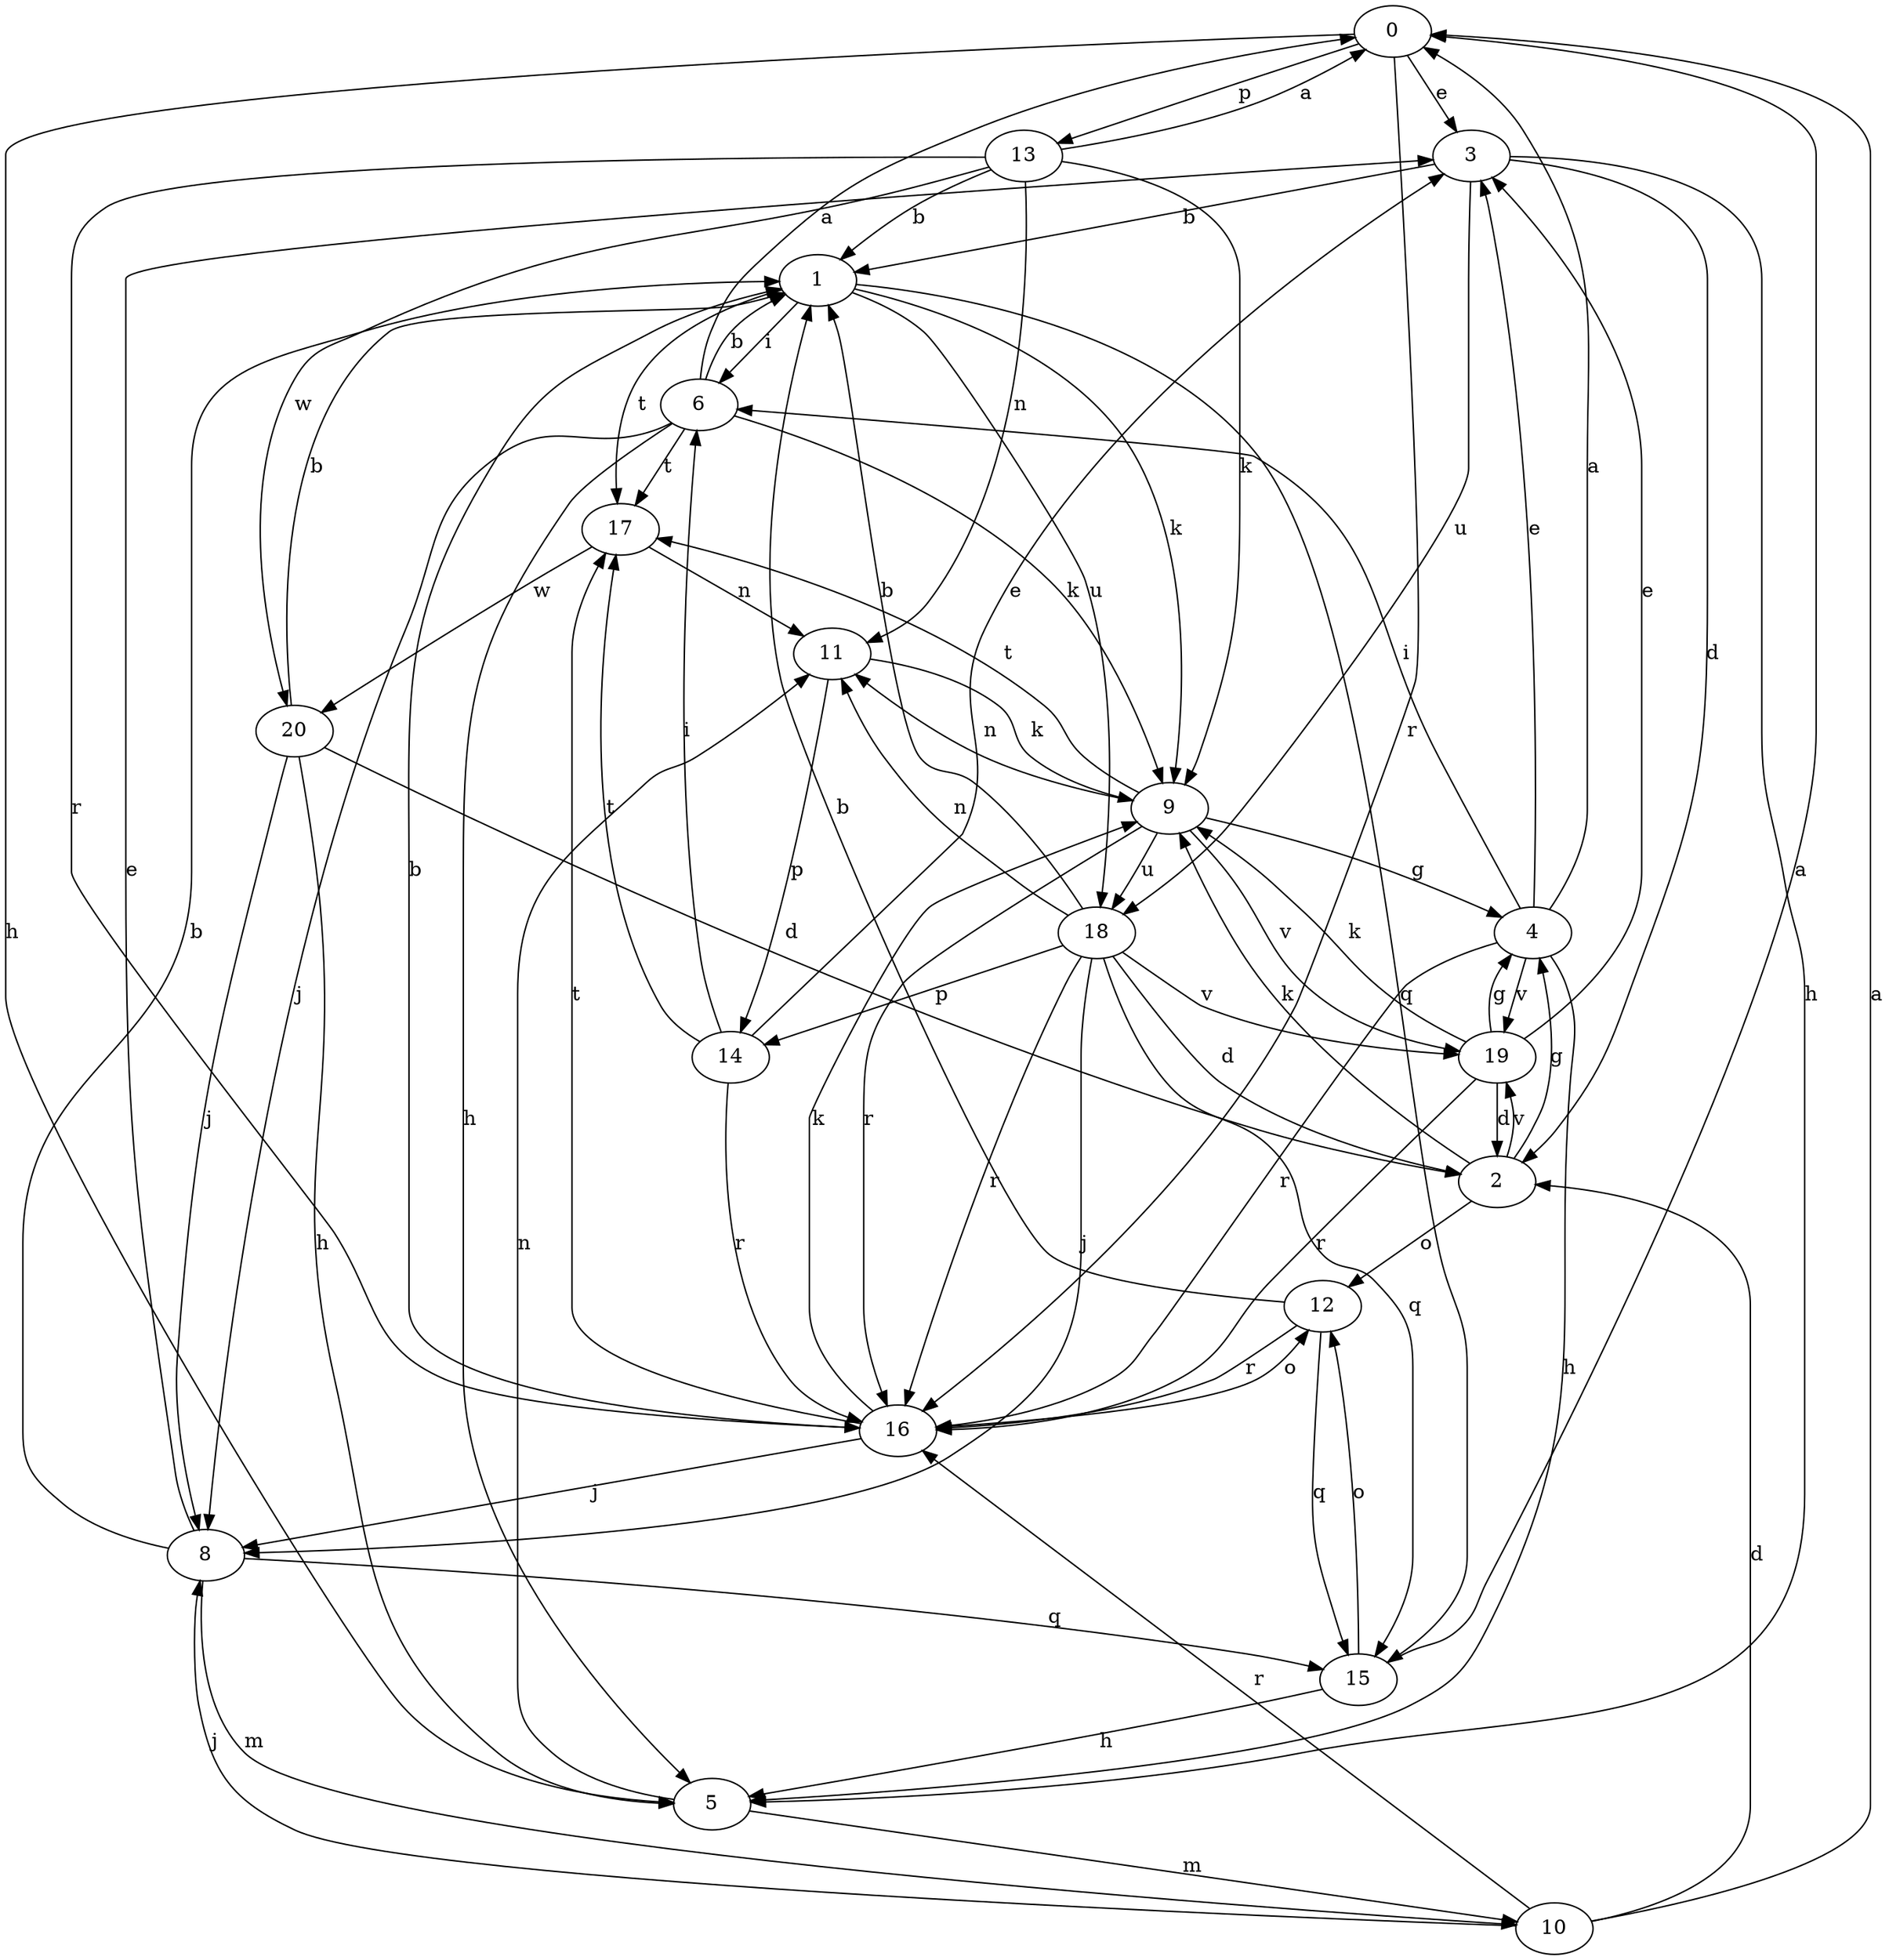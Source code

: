 strict digraph  {
0;
1;
2;
3;
4;
5;
6;
8;
9;
10;
11;
12;
13;
14;
15;
16;
17;
18;
19;
20;
0 -> 3  [label=e];
0 -> 5  [label=h];
0 -> 13  [label=p];
0 -> 16  [label=r];
1 -> 6  [label=i];
1 -> 9  [label=k];
1 -> 15  [label=q];
1 -> 17  [label=t];
1 -> 18  [label=u];
2 -> 4  [label=g];
2 -> 9  [label=k];
2 -> 12  [label=o];
2 -> 19  [label=v];
3 -> 1  [label=b];
3 -> 2  [label=d];
3 -> 5  [label=h];
3 -> 18  [label=u];
4 -> 0  [label=a];
4 -> 3  [label=e];
4 -> 5  [label=h];
4 -> 6  [label=i];
4 -> 16  [label=r];
4 -> 19  [label=v];
5 -> 10  [label=m];
5 -> 11  [label=n];
6 -> 0  [label=a];
6 -> 1  [label=b];
6 -> 5  [label=h];
6 -> 8  [label=j];
6 -> 9  [label=k];
6 -> 17  [label=t];
8 -> 1  [label=b];
8 -> 3  [label=e];
8 -> 10  [label=m];
8 -> 15  [label=q];
9 -> 4  [label=g];
9 -> 11  [label=n];
9 -> 16  [label=r];
9 -> 17  [label=t];
9 -> 18  [label=u];
9 -> 19  [label=v];
10 -> 0  [label=a];
10 -> 2  [label=d];
10 -> 8  [label=j];
10 -> 16  [label=r];
11 -> 9  [label=k];
11 -> 14  [label=p];
12 -> 1  [label=b];
12 -> 15  [label=q];
12 -> 16  [label=r];
13 -> 0  [label=a];
13 -> 1  [label=b];
13 -> 9  [label=k];
13 -> 11  [label=n];
13 -> 16  [label=r];
13 -> 20  [label=w];
14 -> 3  [label=e];
14 -> 6  [label=i];
14 -> 16  [label=r];
14 -> 17  [label=t];
15 -> 0  [label=a];
15 -> 5  [label=h];
15 -> 12  [label=o];
16 -> 1  [label=b];
16 -> 8  [label=j];
16 -> 9  [label=k];
16 -> 12  [label=o];
16 -> 17  [label=t];
17 -> 11  [label=n];
17 -> 20  [label=w];
18 -> 1  [label=b];
18 -> 2  [label=d];
18 -> 8  [label=j];
18 -> 11  [label=n];
18 -> 14  [label=p];
18 -> 15  [label=q];
18 -> 16  [label=r];
18 -> 19  [label=v];
19 -> 2  [label=d];
19 -> 3  [label=e];
19 -> 4  [label=g];
19 -> 9  [label=k];
19 -> 16  [label=r];
20 -> 1  [label=b];
20 -> 2  [label=d];
20 -> 5  [label=h];
20 -> 8  [label=j];
}
